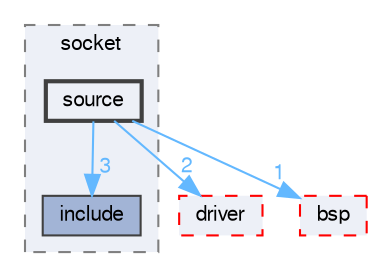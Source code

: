 digraph "source"
{
 // LATEX_PDF_SIZE
  bgcolor="transparent";
  edge [fontname=FreeSans,fontsize=10,labelfontname=FreeSans,labelfontsize=10];
  node [fontname=FreeSans,fontsize=10,shape=box,height=0.2,width=0.4];
  compound=true
  subgraph clusterdir_3f67cd6c4851c0bc36185e4eb854fc4b {
    graph [ bgcolor="#edf0f7", pencolor="grey50", label="socket", fontname=FreeSans,fontsize=10 style="filled,dashed", URL="dir_3f67cd6c4851c0bc36185e4eb854fc4b.html",tooltip=""]
  dir_211fcd1c0aa10cd6cf6a1045c9b5a157 [label="include", fillcolor="#a2b4d6", color="grey25", style="filled", URL="dir_211fcd1c0aa10cd6cf6a1045c9b5a157.html",tooltip=""];
  dir_58bb1080c55f7a76c3aec8b4575b7dc4 [label="source", fillcolor="#edf0f7", color="grey25", style="filled,bold", URL="dir_58bb1080c55f7a76c3aec8b4575b7dc4.html",tooltip=""];
  }
  dir_9b6dbb6cd054ba0563484820ff376c43 [label="driver", fillcolor="#edf0f7", color="red", style="filled,dashed", URL="dir_9b6dbb6cd054ba0563484820ff376c43.html",tooltip=""];
  dir_b9a995f55602f46b44b7b2d1b8df8131 [label="bsp", fillcolor="#edf0f7", color="red", style="filled,dashed", URL="dir_b9a995f55602f46b44b7b2d1b8df8131.html",tooltip=""];
  dir_58bb1080c55f7a76c3aec8b4575b7dc4->dir_211fcd1c0aa10cd6cf6a1045c9b5a157 [headlabel="3", labeldistance=1.5 headhref="dir_000055_000026.html" color="steelblue1" fontcolor="steelblue1"];
  dir_58bb1080c55f7a76c3aec8b4575b7dc4->dir_9b6dbb6cd054ba0563484820ff376c43 [headlabel="2", labeldistance=1.5 headhref="dir_000055_000013.html" color="steelblue1" fontcolor="steelblue1"];
  dir_58bb1080c55f7a76c3aec8b4575b7dc4->dir_b9a995f55602f46b44b7b2d1b8df8131 [headlabel="1", labeldistance=1.5 headhref="dir_000055_000002.html" color="steelblue1" fontcolor="steelblue1"];
}
